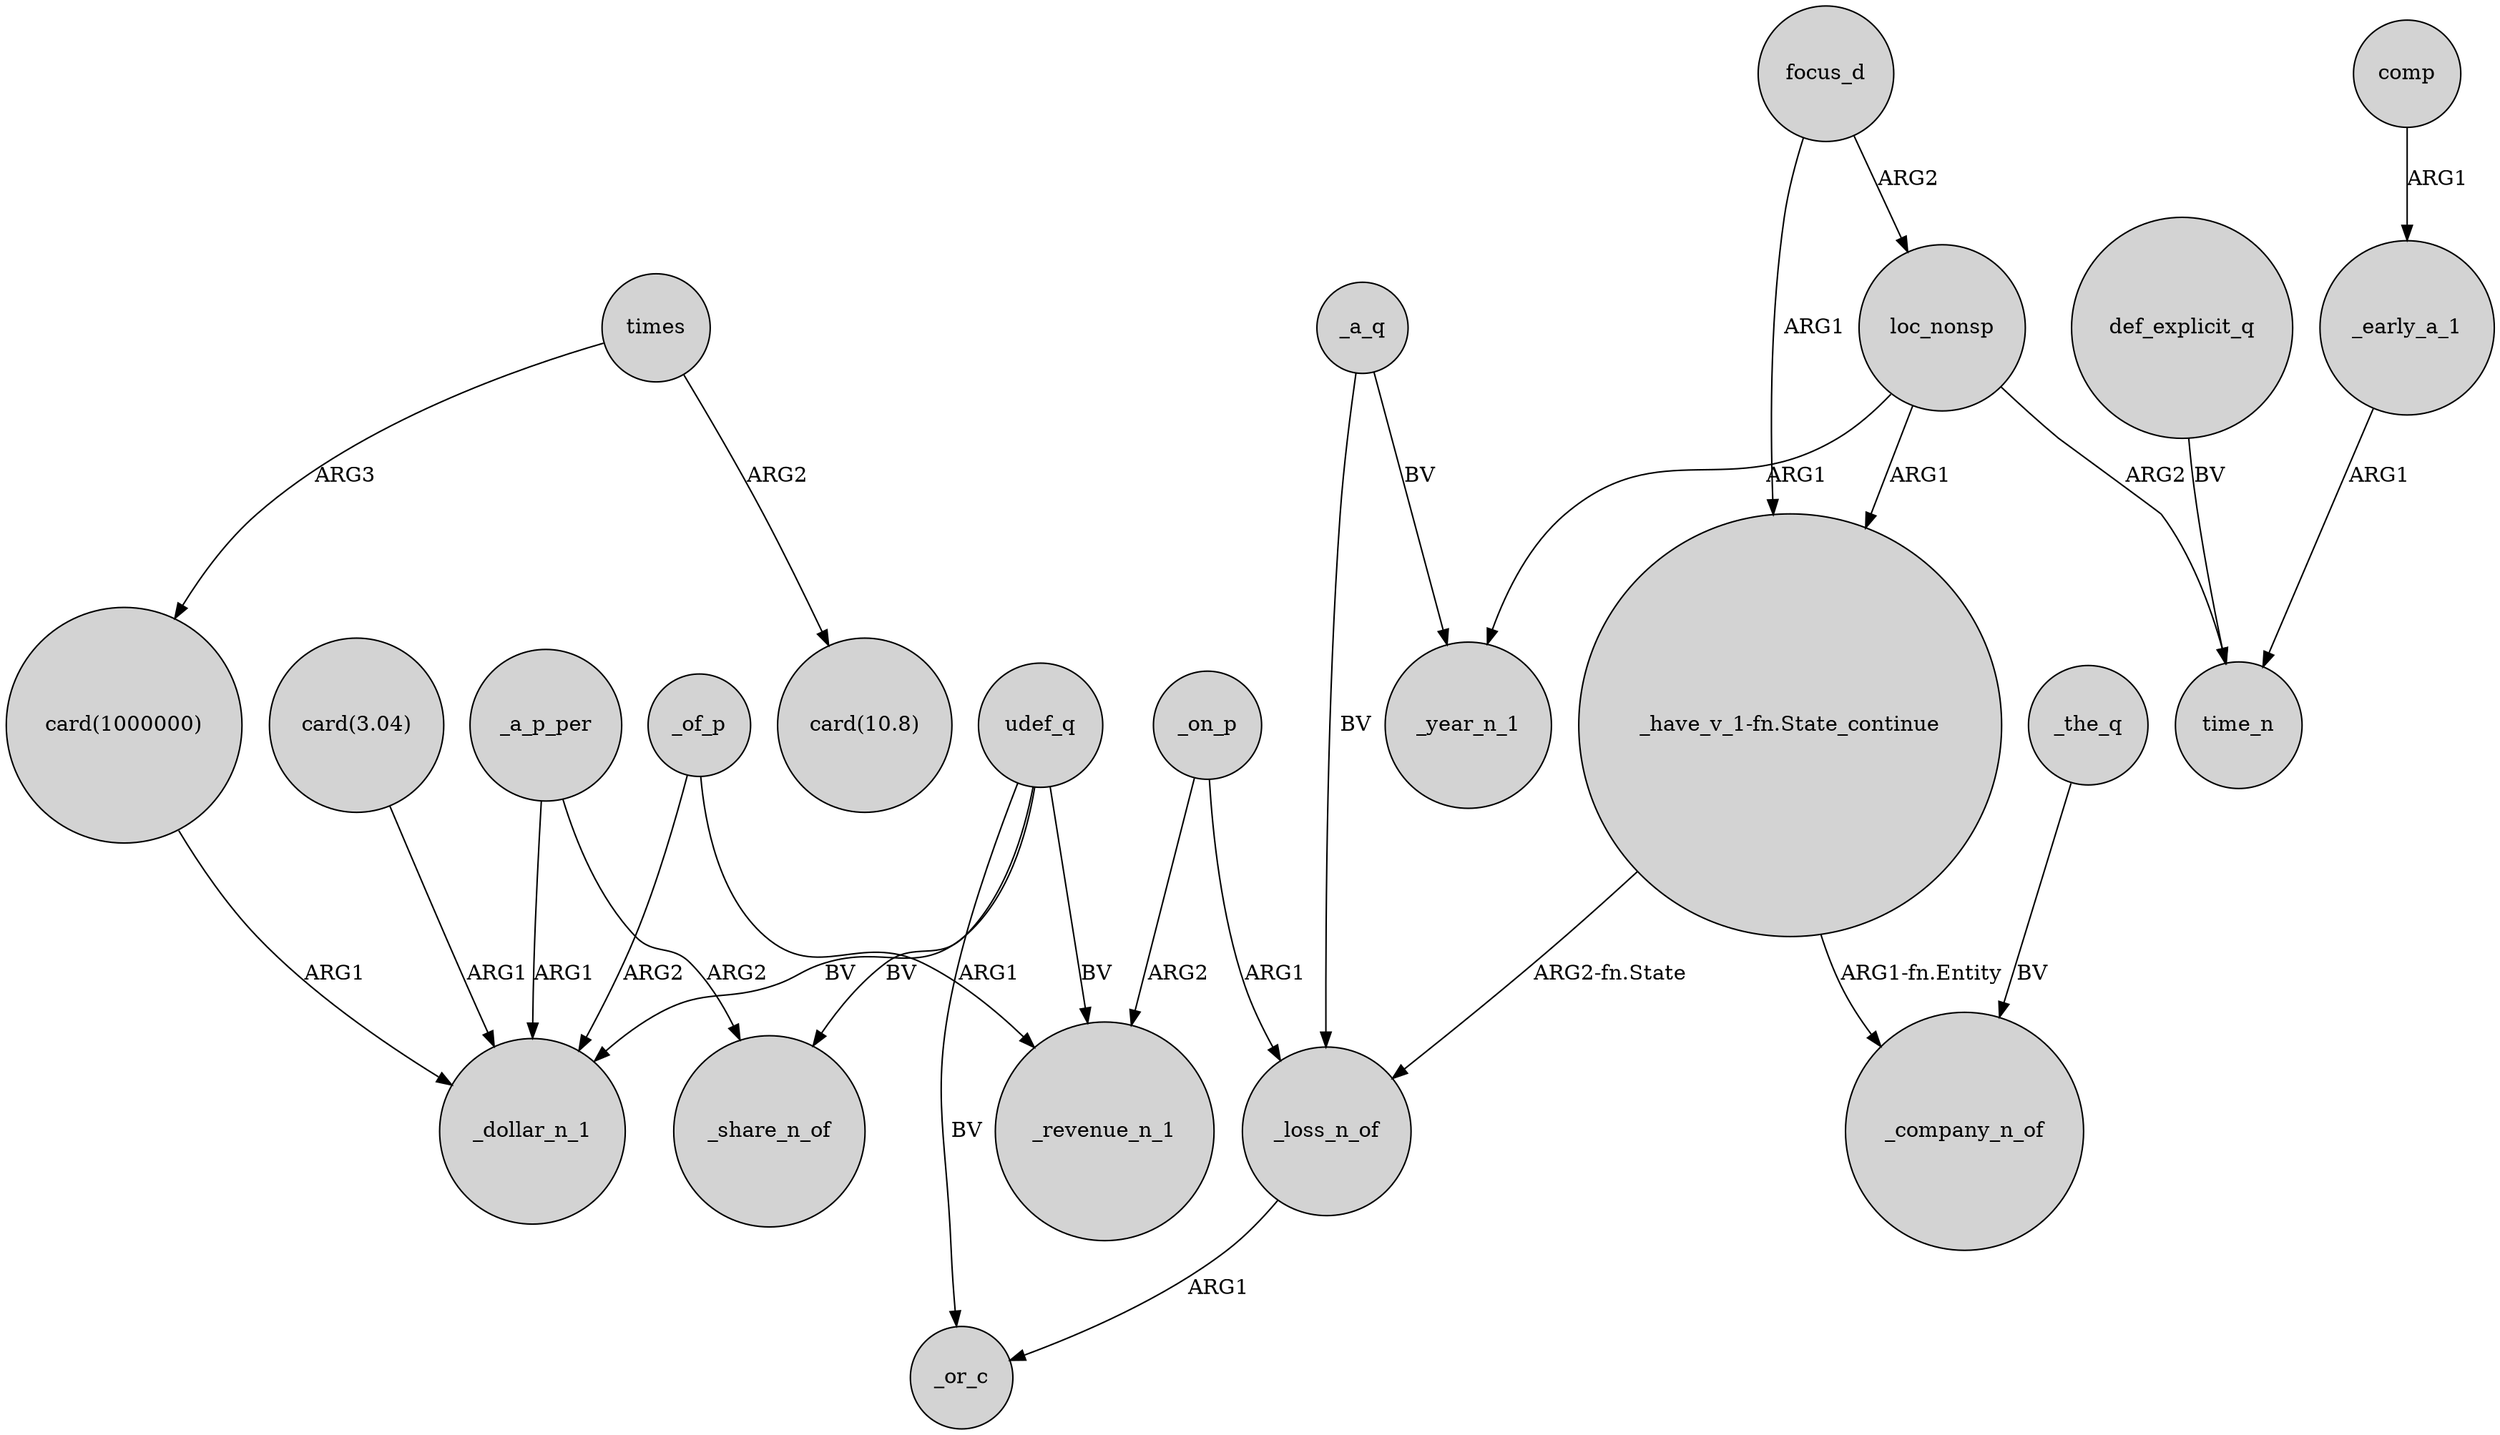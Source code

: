 digraph {
	node [shape=circle style=filled]
	_early_a_1 -> time_n [label=ARG1]
	_a_q -> _loss_n_of [label=BV]
	"card(3.04)" -> _dollar_n_1 [label=ARG1]
	_on_p -> _loss_n_of [label=ARG1]
	loc_nonsp -> _year_n_1 [label=ARG1]
	times -> "card(1000000)" [label=ARG3]
	_on_p -> _revenue_n_1 [label=ARG2]
	_of_p -> _revenue_n_1 [label=ARG1]
	comp -> _early_a_1 [label=ARG1]
	focus_d -> loc_nonsp [label=ARG2]
	_a_q -> _year_n_1 [label=BV]
	"_have_v_1-fn.State_continue" -> _loss_n_of [label="ARG2-fn.State"]
	udef_q -> _revenue_n_1 [label=BV]
	times -> "card(10.8)" [label=ARG2]
	udef_q -> _or_c [label=BV]
	"_have_v_1-fn.State_continue" -> _company_n_of [label="ARG1-fn.Entity"]
	_a_p_per -> _share_n_of [label=ARG2]
	udef_q -> _share_n_of [label=BV]
	udef_q -> _dollar_n_1 [label=BV]
	"card(1000000)" -> _dollar_n_1 [label=ARG1]
	_a_p_per -> _dollar_n_1 [label=ARG1]
	loc_nonsp -> "_have_v_1-fn.State_continue" [label=ARG1]
	_loss_n_of -> _or_c [label=ARG1]
	def_explicit_q -> time_n [label=BV]
	loc_nonsp -> time_n [label=ARG2]
	_of_p -> _dollar_n_1 [label=ARG2]
	_the_q -> _company_n_of [label=BV]
	focus_d -> "_have_v_1-fn.State_continue" [label=ARG1]
}
